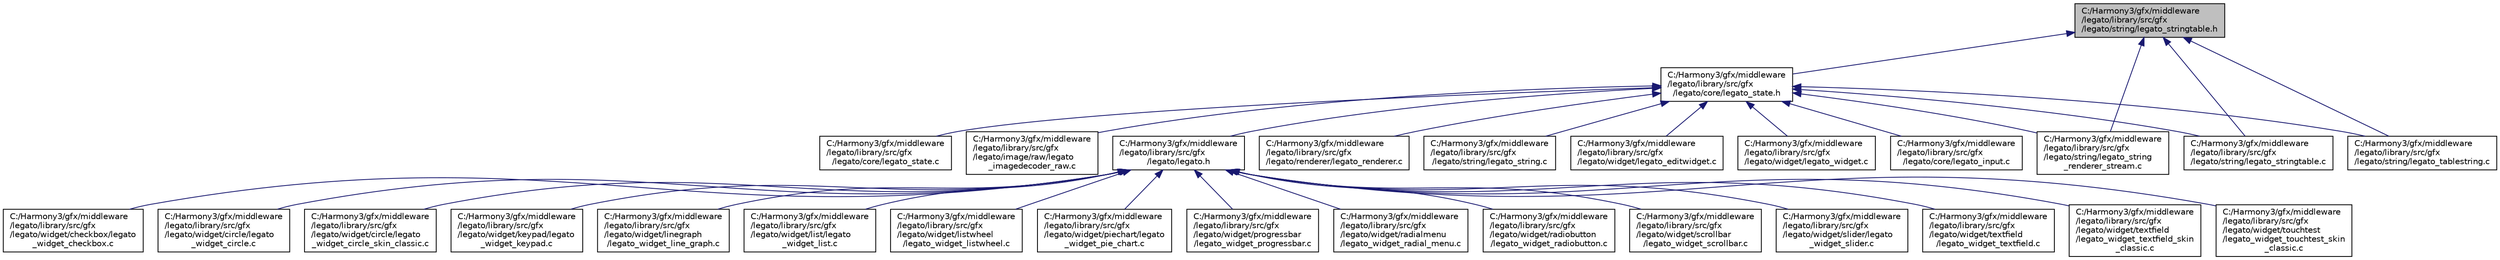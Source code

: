 digraph "C:/Harmony3/gfx/middleware/legato/library/src/gfx/legato/string/legato_stringtable.h"
{
 // LATEX_PDF_SIZE
  edge [fontname="Helvetica",fontsize="10",labelfontname="Helvetica",labelfontsize="10"];
  node [fontname="Helvetica",fontsize="10",shape=record];
  Node1 [label="C:/Harmony3/gfx/middleware\l/legato/library/src/gfx\l/legato/string/legato_stringtable.h",height=0.2,width=0.4,color="black", fillcolor="grey75", style="filled", fontcolor="black",tooltip=" "];
  Node1 -> Node2 [dir="back",color="midnightblue",fontsize="10",style="solid",fontname="Helvetica"];
  Node2 [label="C:/Harmony3/gfx/middleware\l/legato/library/src/gfx\l/legato/core/legato_state.h",height=0.2,width=0.4,color="black", fillcolor="white", style="filled",URL="$legato__state_8h.html",tooltip=" "];
  Node2 -> Node3 [dir="back",color="midnightblue",fontsize="10",style="solid",fontname="Helvetica"];
  Node3 [label="C:/Harmony3/gfx/middleware\l/legato/library/src/gfx\l/legato/core/legato_input.c",height=0.2,width=0.4,color="black", fillcolor="white", style="filled",URL="$legato__input_8c.html",tooltip=" "];
  Node2 -> Node4 [dir="back",color="midnightblue",fontsize="10",style="solid",fontname="Helvetica"];
  Node4 [label="C:/Harmony3/gfx/middleware\l/legato/library/src/gfx\l/legato/core/legato_state.c",height=0.2,width=0.4,color="black", fillcolor="white", style="filled",URL="$legato__state_8c.html",tooltip=" "];
  Node2 -> Node5 [dir="back",color="midnightblue",fontsize="10",style="solid",fontname="Helvetica"];
  Node5 [label="C:/Harmony3/gfx/middleware\l/legato/library/src/gfx\l/legato/image/raw/legato\l_imagedecoder_raw.c",height=0.2,width=0.4,color="black", fillcolor="white", style="filled",URL="$legato__imagedecoder__raw_8c.html",tooltip=" "];
  Node2 -> Node6 [dir="back",color="midnightblue",fontsize="10",style="solid",fontname="Helvetica"];
  Node6 [label="C:/Harmony3/gfx/middleware\l/legato/library/src/gfx\l/legato/legato.h",height=0.2,width=0.4,color="black", fillcolor="white", style="filled",URL="$legato_8h.html",tooltip=" "];
  Node6 -> Node7 [dir="back",color="midnightblue",fontsize="10",style="solid",fontname="Helvetica"];
  Node7 [label="C:/Harmony3/gfx/middleware\l/legato/library/src/gfx\l/legato/widget/checkbox/legato\l_widget_checkbox.c",height=0.2,width=0.4,color="black", fillcolor="white", style="filled",URL="$legato__widget__checkbox_8c.html",tooltip=" "];
  Node6 -> Node8 [dir="back",color="midnightblue",fontsize="10",style="solid",fontname="Helvetica"];
  Node8 [label="C:/Harmony3/gfx/middleware\l/legato/library/src/gfx\l/legato/widget/circle/legato\l_widget_circle.c",height=0.2,width=0.4,color="black", fillcolor="white", style="filled",URL="$legato__widget__circle_8c.html",tooltip=" "];
  Node6 -> Node9 [dir="back",color="midnightblue",fontsize="10",style="solid",fontname="Helvetica"];
  Node9 [label="C:/Harmony3/gfx/middleware\l/legato/library/src/gfx\l/legato/widget/circle/legato\l_widget_circle_skin_classic.c",height=0.2,width=0.4,color="black", fillcolor="white", style="filled",URL="$legato__widget__circle__skin__classic_8c.html",tooltip=" "];
  Node6 -> Node10 [dir="back",color="midnightblue",fontsize="10",style="solid",fontname="Helvetica"];
  Node10 [label="C:/Harmony3/gfx/middleware\l/legato/library/src/gfx\l/legato/widget/keypad/legato\l_widget_keypad.c",height=0.2,width=0.4,color="black", fillcolor="white", style="filled",URL="$legato__widget__keypad_8c.html",tooltip=" "];
  Node6 -> Node11 [dir="back",color="midnightblue",fontsize="10",style="solid",fontname="Helvetica"];
  Node11 [label="C:/Harmony3/gfx/middleware\l/legato/library/src/gfx\l/legato/widget/linegraph\l/legato_widget_line_graph.c",height=0.2,width=0.4,color="black", fillcolor="white", style="filled",URL="$legato__widget__line__graph_8c.html",tooltip=" "];
  Node6 -> Node12 [dir="back",color="midnightblue",fontsize="10",style="solid",fontname="Helvetica"];
  Node12 [label="C:/Harmony3/gfx/middleware\l/legato/library/src/gfx\l/legato/widget/list/legato\l_widget_list.c",height=0.2,width=0.4,color="black", fillcolor="white", style="filled",URL="$legato__widget__list_8c.html",tooltip=" "];
  Node6 -> Node13 [dir="back",color="midnightblue",fontsize="10",style="solid",fontname="Helvetica"];
  Node13 [label="C:/Harmony3/gfx/middleware\l/legato/library/src/gfx\l/legato/widget/listwheel\l/legato_widget_listwheel.c",height=0.2,width=0.4,color="black", fillcolor="white", style="filled",URL="$legato__widget__listwheel_8c.html",tooltip=" "];
  Node6 -> Node14 [dir="back",color="midnightblue",fontsize="10",style="solid",fontname="Helvetica"];
  Node14 [label="C:/Harmony3/gfx/middleware\l/legato/library/src/gfx\l/legato/widget/piechart/legato\l_widget_pie_chart.c",height=0.2,width=0.4,color="black", fillcolor="white", style="filled",URL="$legato__widget__pie__chart_8c.html",tooltip=" "];
  Node6 -> Node15 [dir="back",color="midnightblue",fontsize="10",style="solid",fontname="Helvetica"];
  Node15 [label="C:/Harmony3/gfx/middleware\l/legato/library/src/gfx\l/legato/widget/progressbar\l/legato_widget_progressbar.c",height=0.2,width=0.4,color="black", fillcolor="white", style="filled",URL="$legato__widget__progressbar_8c.html",tooltip=" "];
  Node6 -> Node16 [dir="back",color="midnightblue",fontsize="10",style="solid",fontname="Helvetica"];
  Node16 [label="C:/Harmony3/gfx/middleware\l/legato/library/src/gfx\l/legato/widget/radialmenu\l/legato_widget_radial_menu.c",height=0.2,width=0.4,color="black", fillcolor="white", style="filled",URL="$legato__widget__radial__menu_8c.html",tooltip=" "];
  Node6 -> Node17 [dir="back",color="midnightblue",fontsize="10",style="solid",fontname="Helvetica"];
  Node17 [label="C:/Harmony3/gfx/middleware\l/legato/library/src/gfx\l/legato/widget/radiobutton\l/legato_widget_radiobutton.c",height=0.2,width=0.4,color="black", fillcolor="white", style="filled",URL="$legato__widget__radiobutton_8c.html",tooltip=" "];
  Node6 -> Node18 [dir="back",color="midnightblue",fontsize="10",style="solid",fontname="Helvetica"];
  Node18 [label="C:/Harmony3/gfx/middleware\l/legato/library/src/gfx\l/legato/widget/scrollbar\l/legato_widget_scrollbar.c",height=0.2,width=0.4,color="black", fillcolor="white", style="filled",URL="$legato__widget__scrollbar_8c.html",tooltip=" "];
  Node6 -> Node19 [dir="back",color="midnightblue",fontsize="10",style="solid",fontname="Helvetica"];
  Node19 [label="C:/Harmony3/gfx/middleware\l/legato/library/src/gfx\l/legato/widget/slider/legato\l_widget_slider.c",height=0.2,width=0.4,color="black", fillcolor="white", style="filled",URL="$legato__widget__slider_8c.html",tooltip=" "];
  Node6 -> Node20 [dir="back",color="midnightblue",fontsize="10",style="solid",fontname="Helvetica"];
  Node20 [label="C:/Harmony3/gfx/middleware\l/legato/library/src/gfx\l/legato/widget/textfield\l/legato_widget_textfield.c",height=0.2,width=0.4,color="black", fillcolor="white", style="filled",URL="$legato__widget__textfield_8c.html",tooltip=" "];
  Node6 -> Node21 [dir="back",color="midnightblue",fontsize="10",style="solid",fontname="Helvetica"];
  Node21 [label="C:/Harmony3/gfx/middleware\l/legato/library/src/gfx\l/legato/widget/textfield\l/legato_widget_textfield_skin\l_classic.c",height=0.2,width=0.4,color="black", fillcolor="white", style="filled",URL="$legato__widget__textfield__skin__classic_8c.html",tooltip=" "];
  Node6 -> Node22 [dir="back",color="midnightblue",fontsize="10",style="solid",fontname="Helvetica"];
  Node22 [label="C:/Harmony3/gfx/middleware\l/legato/library/src/gfx\l/legato/widget/touchtest\l/legato_widget_touchtest_skin\l_classic.c",height=0.2,width=0.4,color="black", fillcolor="white", style="filled",URL="$legato__widget__touchtest__skin__classic_8c.html",tooltip=" "];
  Node2 -> Node23 [dir="back",color="midnightblue",fontsize="10",style="solid",fontname="Helvetica"];
  Node23 [label="C:/Harmony3/gfx/middleware\l/legato/library/src/gfx\l/legato/renderer/legato_renderer.c",height=0.2,width=0.4,color="black", fillcolor="white", style="filled",URL="$legato__renderer_8c.html",tooltip=" "];
  Node2 -> Node24 [dir="back",color="midnightblue",fontsize="10",style="solid",fontname="Helvetica"];
  Node24 [label="C:/Harmony3/gfx/middleware\l/legato/library/src/gfx\l/legato/string/legato_string.c",height=0.2,width=0.4,color="black", fillcolor="white", style="filled",URL="$legato__string_8c.html",tooltip=" "];
  Node2 -> Node25 [dir="back",color="midnightblue",fontsize="10",style="solid",fontname="Helvetica"];
  Node25 [label="C:/Harmony3/gfx/middleware\l/legato/library/src/gfx\l/legato/string/legato_string\l_renderer_stream.c",height=0.2,width=0.4,color="black", fillcolor="white", style="filled",URL="$legato__string__renderer__stream_8c.html",tooltip=" "];
  Node2 -> Node26 [dir="back",color="midnightblue",fontsize="10",style="solid",fontname="Helvetica"];
  Node26 [label="C:/Harmony3/gfx/middleware\l/legato/library/src/gfx\l/legato/string/legato_stringtable.c",height=0.2,width=0.4,color="black", fillcolor="white", style="filled",URL="$legato__stringtable_8c.html",tooltip=" "];
  Node2 -> Node27 [dir="back",color="midnightblue",fontsize="10",style="solid",fontname="Helvetica"];
  Node27 [label="C:/Harmony3/gfx/middleware\l/legato/library/src/gfx\l/legato/string/legato_tablestring.c",height=0.2,width=0.4,color="black", fillcolor="white", style="filled",URL="$legato__tablestring_8c.html",tooltip=" "];
  Node2 -> Node28 [dir="back",color="midnightblue",fontsize="10",style="solid",fontname="Helvetica"];
  Node28 [label="C:/Harmony3/gfx/middleware\l/legato/library/src/gfx\l/legato/widget/legato_editwidget.c",height=0.2,width=0.4,color="black", fillcolor="white", style="filled",URL="$legato__editwidget_8c.html",tooltip=" "];
  Node2 -> Node29 [dir="back",color="midnightblue",fontsize="10",style="solid",fontname="Helvetica"];
  Node29 [label="C:/Harmony3/gfx/middleware\l/legato/library/src/gfx\l/legato/widget/legato_widget.c",height=0.2,width=0.4,color="black", fillcolor="white", style="filled",URL="$legato__widget_8c.html",tooltip=" "];
  Node1 -> Node25 [dir="back",color="midnightblue",fontsize="10",style="solid",fontname="Helvetica"];
  Node1 -> Node26 [dir="back",color="midnightblue",fontsize="10",style="solid",fontname="Helvetica"];
  Node1 -> Node27 [dir="back",color="midnightblue",fontsize="10",style="solid",fontname="Helvetica"];
}
